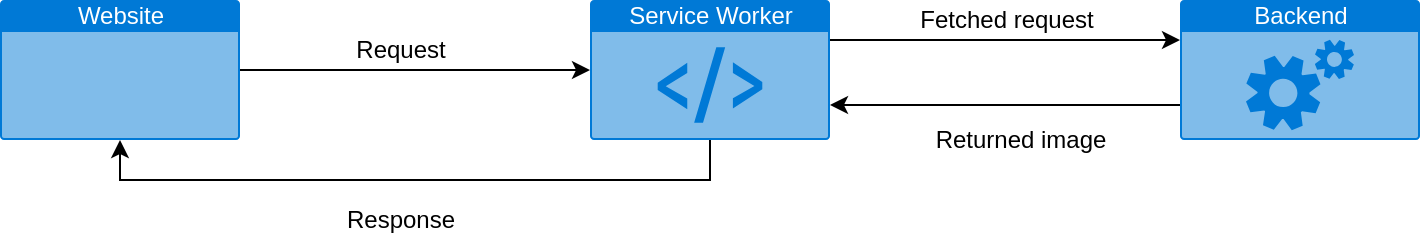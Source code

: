 <mxfile version="12.3.1" type="device" pages="1"><diagram id="1-u4CuPq5b3E-nnL0z5n" name="Page-1"><mxGraphModel dx="1422" dy="793" grid="1" gridSize="10" guides="1" tooltips="1" connect="1" arrows="1" fold="1" page="1" pageScale="1" pageWidth="850" pageHeight="1100" math="0" shadow="0"><root><mxCell id="0"/><mxCell id="1" parent="0"/><mxCell id="gMy1-dS3XfAhf-VitqPy-3" style="edgeStyle=orthogonalEdgeStyle;rounded=0;orthogonalLoop=1;jettySize=auto;html=1;" edge="1" parent="1" source="gMy1-dS3XfAhf-VitqPy-1" target="gMy1-dS3XfAhf-VitqPy-2"><mxGeometry relative="1" as="geometry"/></mxCell><mxCell id="gMy1-dS3XfAhf-VitqPy-1" value="Website" style="html=1;strokeColor=none;fillColor=#0079D6;labelPosition=center;verticalLabelPosition=middle;verticalAlign=top;align=center;fontSize=12;outlineConnect=0;spacingTop=-6;fontColor=#FFFFFF;shape=mxgraph.sitemap.page;" vertex="1" parent="1"><mxGeometry x="40" y="320" width="120" height="70" as="geometry"/></mxCell><mxCell id="gMy1-dS3XfAhf-VitqPy-5" style="edgeStyle=orthogonalEdgeStyle;rounded=0;orthogonalLoop=1;jettySize=auto;html=1;" edge="1" parent="1" source="gMy1-dS3XfAhf-VitqPy-2" target="gMy1-dS3XfAhf-VitqPy-4"><mxGeometry relative="1" as="geometry"><Array as="points"><mxPoint x="530" y="340"/><mxPoint x="530" y="340"/></Array></mxGeometry></mxCell><mxCell id="gMy1-dS3XfAhf-VitqPy-13" style="edgeStyle=orthogonalEdgeStyle;rounded=0;orthogonalLoop=1;jettySize=auto;html=1;exitX=0;exitY=0.75;exitDx=0;exitDy=0;exitPerimeter=0;" edge="1" parent="1" source="gMy1-dS3XfAhf-VitqPy-4" target="gMy1-dS3XfAhf-VitqPy-2"><mxGeometry relative="1" as="geometry"><Array as="points"><mxPoint x="500" y="373"/><mxPoint x="500" y="373"/></Array></mxGeometry></mxCell><mxCell id="gMy1-dS3XfAhf-VitqPy-17" style="edgeStyle=orthogonalEdgeStyle;rounded=0;orthogonalLoop=1;jettySize=auto;html=1;entryX=0.5;entryY=1;entryDx=0;entryDy=0;entryPerimeter=0;" edge="1" parent="1" source="gMy1-dS3XfAhf-VitqPy-2" target="gMy1-dS3XfAhf-VitqPy-1"><mxGeometry relative="1" as="geometry"><Array as="points"><mxPoint x="395" y="410"/><mxPoint x="100" y="410"/></Array></mxGeometry></mxCell><mxCell id="gMy1-dS3XfAhf-VitqPy-2" value="Service Worker" style="html=1;strokeColor=none;fillColor=#0079D6;labelPosition=center;verticalLabelPosition=middle;verticalAlign=top;align=center;fontSize=12;outlineConnect=0;spacingTop=-6;fontColor=#FFFFFF;shape=mxgraph.sitemap.script;" vertex="1" parent="1"><mxGeometry x="335" y="320" width="120" height="70" as="geometry"/></mxCell><mxCell id="gMy1-dS3XfAhf-VitqPy-4" value="Backend" style="html=1;strokeColor=none;fillColor=#0079D6;labelPosition=center;verticalLabelPosition=middle;verticalAlign=top;align=center;fontSize=12;outlineConnect=0;spacingTop=-6;fontColor=#FFFFFF;shape=mxgraph.sitemap.services;" vertex="1" parent="1"><mxGeometry x="630" y="320" width="120" height="70" as="geometry"/></mxCell><mxCell id="gMy1-dS3XfAhf-VitqPy-8" value="&lt;div&gt;Request&lt;/div&gt;" style="text;html=1;align=center;verticalAlign=middle;resizable=0;points=[];;autosize=1;" vertex="1" parent="1"><mxGeometry x="210" y="335" width="60" height="20" as="geometry"/></mxCell><mxCell id="gMy1-dS3XfAhf-VitqPy-9" value="&lt;div&gt;Response&lt;/div&gt;" style="text;html=1;align=center;verticalAlign=middle;resizable=0;points=[];;autosize=1;" vertex="1" parent="1"><mxGeometry x="205" y="420" width="70" height="20" as="geometry"/></mxCell><mxCell id="gMy1-dS3XfAhf-VitqPy-12" value="Fetched request" style="text;html=1;align=center;verticalAlign=middle;resizable=0;points=[];;autosize=1;" vertex="1" parent="1"><mxGeometry x="492.5" y="320" width="100" height="20" as="geometry"/></mxCell><mxCell id="gMy1-dS3XfAhf-VitqPy-16" value="&lt;div&gt;Returned image&lt;/div&gt;" style="text;html=1;align=center;verticalAlign=middle;resizable=0;points=[];;autosize=1;" vertex="1" parent="1"><mxGeometry x="500" y="380" width="100" height="20" as="geometry"/></mxCell></root></mxGraphModel></diagram></mxfile>
